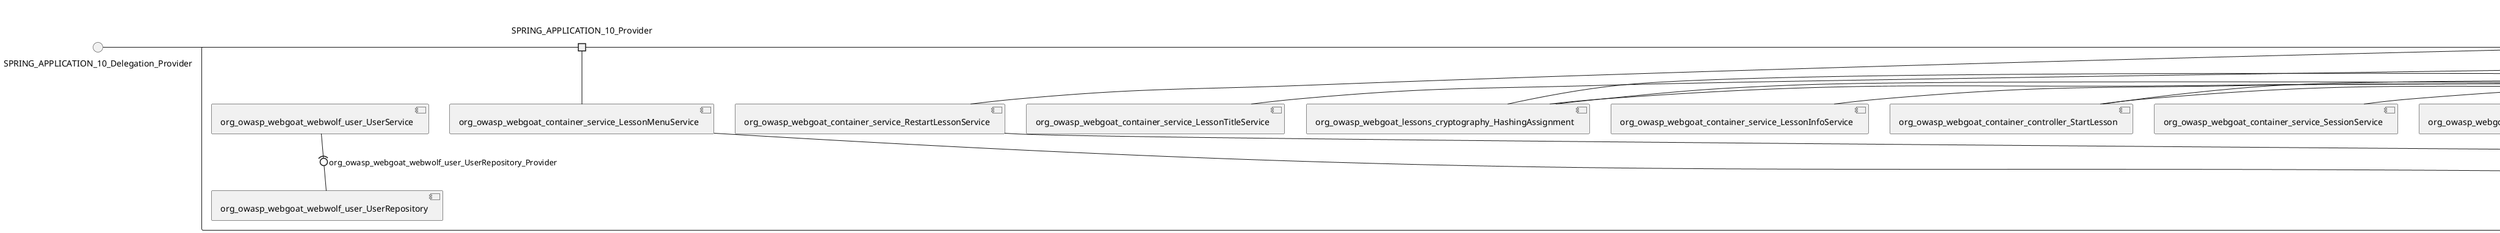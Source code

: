 @startuml
skinparam fixCircleLabelOverlapping true
skinparam componentStyle uml2
() SPRING_APPLICATION_10_Delegation_Provider
() SPRING_APPLICATION_11_Delegation_Provider
() SPRING_APPLICATION_12_Delegation_Provider
() SPRING_APPLICATION_13_Delegation_Provider
() SPRING_APPLICATION_14_Delegation_Provider
() SPRING_APPLICATION_15_Delegation_Provider
() SPRING_APPLICATION_16_Delegation_Provider
() SPRING_APPLICATION_2_Delegation_Provider
() SPRING_APPLICATION_3_Delegation_Provider
() SPRING_APPLICATION_4_Delegation_Provider
() SPRING_APPLICATION_5_Delegation_Provider
() SPRING_APPLICATION_6_Delegation_Provider
() SPRING_APPLICATION_7_Delegation_Provider
() SPRING_APPLICATION_8_Delegation_Provider
() SPRING_APPLICATION_9_Delegation_Provider
() SPRING_APPLICATION_BypassRestrictions_FieldRestrictions_POST_Delegation_Provider
() SPRING_APPLICATION_BypassRestrictions_frontendValidation_POST_Delegation_Provider
() SPRING_APPLICATION_ChromeDevTools_dummy_POST_Delegation_Provider
() SPRING_APPLICATION_ChromeDevTools_network_POST_Delegation_Provider
() SPRING_APPLICATION_CrossSiteScriptingStored_stored_xss_POST_Delegation_Provider
() SPRING_APPLICATION_CrossSiteScriptingStored_stored_xss_follow_up_POST_Delegation_Provider
() SPRING_APPLICATION_CrossSiteScripting_attack1_POST_Delegation_Provider
() SPRING_APPLICATION_CrossSiteScripting_attack3_POST_Delegation_Provider
() SPRING_APPLICATION_CrossSiteScripting_attack4_POST_Delegation_Provider
() SPRING_APPLICATION_CrossSiteScripting_attack5a_GET_Delegation_Provider
() SPRING_APPLICATION_CrossSiteScripting_attack6a_POST_Delegation_Provider
() SPRING_APPLICATION_CrossSiteScripting_dom_follow_up_POST_Delegation_Provider
() SPRING_APPLICATION_CrossSiteScripting_phone_home_xss_POST_Delegation_Provider
() SPRING_APPLICATION_CrossSiteScripting_quiz_GET_POST_Delegation_Provider
() SPRING_APPLICATION_Delegation_Provider
() SPRING_APPLICATION_GET_10_Delegation_Provider
() SPRING_APPLICATION_GET_11_Delegation_Provider
() SPRING_APPLICATION_GET_2_Delegation_Provider
() SPRING_APPLICATION_GET_3_Delegation_Provider
() SPRING_APPLICATION_GET_4_Delegation_Provider
() SPRING_APPLICATION_GET_5_Delegation_Provider
() SPRING_APPLICATION_GET_6_Delegation_Provider
() SPRING_APPLICATION_GET_7_Delegation_Provider
() SPRING_APPLICATION_GET_8_Delegation_Provider
() SPRING_APPLICATION_GET_9_Delegation_Provider
() SPRING_APPLICATION_GET_Delegation_Provider
() SPRING_APPLICATION_HtmlTampering_task_POST_Delegation_Provider
() SPRING_APPLICATION_HttpBasics_attack1_POST_Delegation_Provider
() SPRING_APPLICATION_HttpBasics_attack2_POST_Delegation_Provider
() SPRING_APPLICATION_IDOR_diff_attributes_POST_Delegation_Provider
() SPRING_APPLICATION_IDOR_login_POST_Delegation_Provider
() SPRING_APPLICATION_IDOR_profile_alt_path_POST_Delegation_Provider
() SPRING_APPLICATION_InsecureDeserialization_task_POST_Delegation_Provider
() SPRING_APPLICATION_InsecureLogin_Delegation_Provider
() SPRING_APPLICATION_JWT_decode_POST_Delegation_Provider
() SPRING_APPLICATION_JWT_jku_Delegation_Provider
() SPRING_APPLICATION_JWT_kid_Delegation_Provider
() SPRING_APPLICATION_JWT_quiz_GET_POST_Delegation_Provider
() SPRING_APPLICATION_JWT_refresh_Delegation_Provider
() SPRING_APPLICATION_JWT_secret_POST_Delegation_Provider
() SPRING_APPLICATION_JWT_votings_Delegation_Provider
() SPRING_APPLICATION_LogSpoofing_log_bleeding_POST_Delegation_Provider
() SPRING_APPLICATION_LogSpoofing_log_spoofing_POST_Delegation_Provider
() SPRING_APPLICATION_POST_10_Delegation_Provider
() SPRING_APPLICATION_POST_11_Delegation_Provider
() SPRING_APPLICATION_POST_12_Delegation_Provider
() SPRING_APPLICATION_POST_13_Delegation_Provider
() SPRING_APPLICATION_POST_14_Delegation_Provider
() SPRING_APPLICATION_POST_15_Delegation_Provider
() SPRING_APPLICATION_POST_16_Delegation_Provider
() SPRING_APPLICATION_POST_17_Delegation_Provider
() SPRING_APPLICATION_POST_18_Delegation_Provider
() SPRING_APPLICATION_POST_2_Delegation_Provider
() SPRING_APPLICATION_POST_3_Delegation_Provider
() SPRING_APPLICATION_POST_4_Delegation_Provider
() SPRING_APPLICATION_POST_5_Delegation_Provider
() SPRING_APPLICATION_POST_6_Delegation_Provider
() SPRING_APPLICATION_POST_7_Delegation_Provider
() SPRING_APPLICATION_POST_8_Delegation_Provider
() SPRING_APPLICATION_POST_9_Delegation_Provider
() SPRING_APPLICATION_POST_Delegation_Provider
() SPRING_APPLICATION_PUT_Delegation_Provider
() SPRING_APPLICATION_PasswordReset_ForgotPassword_create_password_reset_link_POST_Delegation_Provider
() SPRING_APPLICATION_PasswordReset_SecurityQuestions_POST_Delegation_Provider
() SPRING_APPLICATION_PasswordReset_reset_Delegation_Provider
() SPRING_APPLICATION_PasswordReset_simple_mail_reset_POST_Delegation_Provider
() SPRING_APPLICATION_PathTraversal_profile_picture_GET_Delegation_Provider
() SPRING_APPLICATION_PathTraversal_profile_picture_fix_GET_Delegation_Provider
() SPRING_APPLICATION_PathTraversal_profile_upload_POST_Delegation_Provider
() SPRING_APPLICATION_PathTraversal_profile_upload_fix_POST_Delegation_Provider
() SPRING_APPLICATION_PathTraversal_profile_upload_remove_user_input_POST_Delegation_Provider
() SPRING_APPLICATION_PathTraversal_random_POST_Delegation_Provider
() SPRING_APPLICATION_PathTraversal_random_picture_GET_Delegation_Provider
() SPRING_APPLICATION_PathTraversal_zip_slip_Delegation_Provider
() SPRING_APPLICATION_SSRF_task1_POST_Delegation_Provider
() SPRING_APPLICATION_SSRF_task2_POST_Delegation_Provider
() SPRING_APPLICATION_SecurePasswords_assignment_POST_Delegation_Provider
() SPRING_APPLICATION_SqlInjectionAdvanced_attack6a_POST_Delegation_Provider
() SPRING_APPLICATION_SqlInjectionAdvanced_attack6b_POST_Delegation_Provider
() SPRING_APPLICATION_SqlInjectionAdvanced_challenge_Login_POST_Delegation_Provider
() SPRING_APPLICATION_SqlInjectionAdvanced_challenge_PUT_Delegation_Provider
() SPRING_APPLICATION_SqlInjectionAdvanced_quiz_GET_POST_Delegation_Provider
() SPRING_APPLICATION_SqlInjectionMitigations_attack10a_POST_Delegation_Provider
() SPRING_APPLICATION_SqlInjectionMitigations_attack10b_POST_Delegation_Provider
() SPRING_APPLICATION_SqlInjectionMitigations_attack12a_POST_Delegation_Provider
() SPRING_APPLICATION_SqlInjectionMitigations_servers_GET_Delegation_Provider
() SPRING_APPLICATION_SqlInjection_assignment5a_POST_Delegation_Provider
() SPRING_APPLICATION_SqlInjection_assignment5b_POST_Delegation_Provider
() SPRING_APPLICATION_SqlInjection_attack10_POST_Delegation_Provider
() SPRING_APPLICATION_SqlInjection_attack2_POST_Delegation_Provider
() SPRING_APPLICATION_SqlInjection_attack3_POST_Delegation_Provider
() SPRING_APPLICATION_SqlInjection_attack4_POST_Delegation_Provider
() SPRING_APPLICATION_SqlInjection_attack5_POST_Delegation_Provider
() SPRING_APPLICATION_SqlInjection_attack8_POST_Delegation_Provider
() SPRING_APPLICATION_SqlInjection_attack9_POST_Delegation_Provider
() SPRING_APPLICATION_SqlOnlyInputValidationOnKeywords_attack_POST_Delegation_Provider
() SPRING_APPLICATION_SqlOnlyInputValidation_attack_POST_Delegation_Provider
() SPRING_APPLICATION_VulnerableComponents_attack1_POST_Delegation_Provider
() SPRING_APPLICATION_WebWolf_GET_Delegation_Provider
() SPRING_APPLICATION_WebWolf_landing_Delegation_Provider
() SPRING_APPLICATION_WebWolf_mail_Delegation_Provider
() SPRING_APPLICATION_challenge_1_POST_Delegation_Provider
() SPRING_APPLICATION_challenge_5_POST_Delegation_Provider
() SPRING_APPLICATION_challenge_7_Delegation_Provider
() SPRING_APPLICATION_challenge_8_Delegation_Provider
() SPRING_APPLICATION_challenge_logo_Delegation_Provider
() SPRING_APPLICATION_cia_quiz_GET_POST_Delegation_Provider
() SPRING_APPLICATION_clientSideFiltering_attack1_POST_Delegation_Provider
() SPRING_APPLICATION_clientSideFiltering_challenge_store_coupons_GET_Delegation_Provider
() SPRING_APPLICATION_clientSideFiltering_getItForFree_POST_Delegation_Provider
() SPRING_APPLICATION_clientSideFiltering_salaries_GET_Delegation_Provider
() SPRING_APPLICATION_crypto_encoding_basic_auth_POST_Delegation_Provider
() SPRING_APPLICATION_crypto_encoding_xor_POST_Delegation_Provider
() SPRING_APPLICATION_crypto_hashing_POST_Delegation_Provider
() SPRING_APPLICATION_crypto_secure_defaults_POST_Delegation_Provider
() SPRING_APPLICATION_crypto_signing_verify_POST_Delegation_Provider
() SPRING_APPLICATION_csrf_feedback_message_POST_Delegation_Provider
() SPRING_APPLICATION_csrf_review_POST_Delegation_Provider
() SPRING_APPLICATION_files_GET_Delegation_Provider
() SPRING_APPLICATION_fileupload_POST_Delegation_Provider
() SPRING_APPLICATION_jwt_Delegation_Provider
() SPRING_APPLICATION_landing_Delegation_Provider
() SPRING_APPLICATION_lesson_template_Delegation_Provider
() SPRING_APPLICATION_login_oauth_mvc_GET_Delegation_Provider
() SPRING_APPLICATION_mail_DELETE_GET_POST_Delegation_Provider
() SPRING_APPLICATION_register_mvc_POST_Delegation_Provider
() SPRING_APPLICATION_registration_GET_Delegation_Provider
() SPRING_APPLICATION_requests_GET_Delegation_Provider
() SPRING_APPLICATION_scoreboard_data_GET_Delegation_Provider
() SPRING_APPLICATION_server_directory_GET_Delegation_Provider
() SPRING_APPLICATION_service_debug_labels_mvc_Delegation_Provider
() SPRING_APPLICATION_service_lessonoverview_mvc_Delegation_Provider
() SPRING_APPLICATION_xxe_comments_GET_Delegation_Provider
rectangle System {
[org_owasp_webgoat_container_HammerHead] [[webgoat-webgoat.repository#_UnMIMo9UEe-zUfnVZ_FGDQ]]
[org_owasp_webgoat_container_WebWolfRedirect] [[webgoat-webgoat.repository#_UnMIMo9UEe-zUfnVZ_FGDQ]]
[org_owasp_webgoat_container_controller_StartLesson] [[webgoat-webgoat.repository#_UnMIMo9UEe-zUfnVZ_FGDQ]]
[org_owasp_webgoat_container_controller_Welcome] [[webgoat-webgoat.repository#_UnMIMo9UEe-zUfnVZ_FGDQ]]
[org_owasp_webgoat_container_i18n_PluginMessages_Provider] [[webgoat-webgoat.repository#_UnMIMo9UEe-zUfnVZ_FGDQ]]
[org_owasp_webgoat_container_report_ReportCardController] [[webgoat-webgoat.repository#_UnMIMo9UEe-zUfnVZ_FGDQ]]
[org_owasp_webgoat_container_service_EnvironmentService] [[webgoat-webgoat.repository#_UnMIMo9UEe-zUfnVZ_FGDQ]]
[org_owasp_webgoat_container_service_HintService] [[webgoat-webgoat.repository#_UnMIMo9UEe-zUfnVZ_FGDQ]]
[org_owasp_webgoat_container_service_LabelDebugService] [[webgoat-webgoat.repository#_UnMIMo9UEe-zUfnVZ_FGDQ]]
[org_owasp_webgoat_container_service_LabelService] [[webgoat-webgoat.repository#_UnMIMo9UEe-zUfnVZ_FGDQ]]
[org_owasp_webgoat_container_service_LessonInfoService] [[webgoat-webgoat.repository#_UnMIMo9UEe-zUfnVZ_FGDQ]]
[org_owasp_webgoat_container_service_LessonMenuService] [[webgoat-webgoat.repository#_UnMIMo9UEe-zUfnVZ_FGDQ]]
[org_owasp_webgoat_container_service_LessonProgressService] [[webgoat-webgoat.repository#_UnMIMo9UEe-zUfnVZ_FGDQ]]
[org_owasp_webgoat_container_service_LessonTitleService] [[webgoat-webgoat.repository#_UnMIMo9UEe-zUfnVZ_FGDQ]]
[org_owasp_webgoat_container_service_RestartLessonService] [[webgoat-webgoat.repository#_UnMIMo9UEe-zUfnVZ_FGDQ]]
[org_owasp_webgoat_container_service_SessionService] [[webgoat-webgoat.repository#_UnMIMo9UEe-zUfnVZ_FGDQ]]
[org_owasp_webgoat_container_session_UserSessionData_Provider] [[webgoat-webgoat.repository#_UnMIMo9UEe-zUfnVZ_FGDQ]]
[org_owasp_webgoat_container_session_WebSession_Provider] [[webgoat-webgoat.repository#_UnMIMo9UEe-zUfnVZ_FGDQ]]
[org_owasp_webgoat_container_users_RegistrationController] [[webgoat-webgoat.repository#_UnMIMo9UEe-zUfnVZ_FGDQ]]
[org_owasp_webgoat_container_users_Scoreboard] [[webgoat-webgoat.repository#_UnMIMo9UEe-zUfnVZ_FGDQ]]
[org_owasp_webgoat_container_users_UserProgressRepository] [[webgoat-webgoat.repository#_UnMIMo9UEe-zUfnVZ_FGDQ]]
[org_owasp_webgoat_container_users_UserRepository] [[webgoat-webgoat.repository#_UnMIMo9UEe-zUfnVZ_FGDQ]]
[org_owasp_webgoat_container_users_UserService] [[webgoat-webgoat.repository#_UnMIMo9UEe-zUfnVZ_FGDQ]]
[org_owasp_webgoat_lessons_authbypass_VerifyAccount] [[webgoat-webgoat.repository#_UnMIMo9UEe-zUfnVZ_FGDQ]]
[org_owasp_webgoat_lessons_bypassrestrictions_BypassRestrictionsFieldRestrictions] [[webgoat-webgoat.repository#_UnMIMo9UEe-zUfnVZ_FGDQ]]
[org_owasp_webgoat_lessons_bypassrestrictions_BypassRestrictionsFrontendValidation] [[webgoat-webgoat.repository#_UnMIMo9UEe-zUfnVZ_FGDQ]]
[org_owasp_webgoat_lessons_challenges_FlagController] [[webgoat-webgoat.repository#_UnMIMo9UEe-zUfnVZ_FGDQ]]
[org_owasp_webgoat_lessons_challenges_challenge1_Assignment1] [[webgoat-webgoat.repository#_UnMIMo9UEe-zUfnVZ_FGDQ]]
[org_owasp_webgoat_lessons_challenges_challenge1_ImageServlet] [[webgoat-webgoat.repository#_UnMIMo9UEe-zUfnVZ_FGDQ]]
[org_owasp_webgoat_lessons_challenges_challenge5_Assignment5] [[webgoat-webgoat.repository#_UnMIMo9UEe-zUfnVZ_FGDQ]]
[org_owasp_webgoat_lessons_challenges_challenge7_Assignment7] [[webgoat-webgoat.repository#_UnMIMo9UEe-zUfnVZ_FGDQ]]
[org_owasp_webgoat_lessons_challenges_challenge8_Assignment8] [[webgoat-webgoat.repository#_UnMIMo9UEe-zUfnVZ_FGDQ]]
[org_owasp_webgoat_lessons_chromedevtools_NetworkDummy] [[webgoat-webgoat.repository#_UnMIMo9UEe-zUfnVZ_FGDQ]]
[org_owasp_webgoat_lessons_chromedevtools_NetworkLesson] [[webgoat-webgoat.repository#_UnMIMo9UEe-zUfnVZ_FGDQ]]
[org_owasp_webgoat_lessons_cia_CIAQuiz] [[webgoat-webgoat.repository#_UnMIMo9UEe-zUfnVZ_FGDQ]]
[org_owasp_webgoat_lessons_clientsidefiltering_ClientSideFilteringAssignment] [[webgoat-webgoat.repository#_UnMIMo9UEe-zUfnVZ_FGDQ]]
[org_owasp_webgoat_lessons_clientsidefiltering_ClientSideFilteringFreeAssignment] [[webgoat-webgoat.repository#_UnMIMo9UEe-zUfnVZ_FGDQ]]
[org_owasp_webgoat_lessons_clientsidefiltering_Salaries] [[webgoat-webgoat.repository#_UnMIMo9UEe-zUfnVZ_FGDQ]]
[org_owasp_webgoat_lessons_clientsidefiltering_ShopEndpoint] [[webgoat-webgoat.repository#_UnMIMo9UEe-zUfnVZ_FGDQ]]
[org_owasp_webgoat_lessons_cryptography_EncodingAssignment] [[webgoat-webgoat.repository#_UnMIMo9UEe-zUfnVZ_FGDQ]]
[org_owasp_webgoat_lessons_cryptography_HashingAssignment] [[webgoat-webgoat.repository#_UnMIMo9UEe-zUfnVZ_FGDQ]]
[org_owasp_webgoat_lessons_cryptography_SecureDefaultsAssignment] [[webgoat-webgoat.repository#_UnMIMo9UEe-zUfnVZ_FGDQ]]
[org_owasp_webgoat_lessons_cryptography_SigningAssignment] [[webgoat-webgoat.repository#_UnMIMo9UEe-zUfnVZ_FGDQ]]
[org_owasp_webgoat_lessons_cryptography_XOREncodingAssignment] [[webgoat-webgoat.repository#_UnMIMo9UEe-zUfnVZ_FGDQ]]
[org_owasp_webgoat_lessons_csrf_CSRFConfirmFlag1] [[webgoat-webgoat.repository#_UnMIMo9UEe-zUfnVZ_FGDQ]]
[org_owasp_webgoat_lessons_csrf_CSRFFeedback] [[webgoat-webgoat.repository#_UnMIMo9UEe-zUfnVZ_FGDQ]]
[org_owasp_webgoat_lessons_csrf_CSRFGetFlag] [[webgoat-webgoat.repository#_UnMIMo9UEe-zUfnVZ_FGDQ]]
[org_owasp_webgoat_lessons_csrf_CSRFLogin] [[webgoat-webgoat.repository#_UnMIMo9UEe-zUfnVZ_FGDQ]]
[org_owasp_webgoat_lessons_csrf_ForgedReviews] [[webgoat-webgoat.repository#_UnMIMo9UEe-zUfnVZ_FGDQ]]
[org_owasp_webgoat_lessons_csrf_ObjectMapper_Provider] [[webgoat-webgoat.repository#_UnMIMo9UEe-zUfnVZ_FGDQ]]
[org_owasp_webgoat_lessons_deserialization_InsecureDeserializationTask] [[webgoat-webgoat.repository#_UnMIMo9UEe-zUfnVZ_FGDQ]]
[org_owasp_webgoat_lessons_hijacksession_HijackSessionAssignment] [[webgoat-webgoat.repository#_UnMIMo9UEe-zUfnVZ_FGDQ]]
[org_owasp_webgoat_lessons_hijacksession_cas_HijackSessionAuthenticationProvider] [[webgoat-webgoat.repository#_UnMIMo9UEe-zUfnVZ_FGDQ]]
[org_owasp_webgoat_lessons_htmltampering_HtmlTamperingTask] [[webgoat-webgoat.repository#_UnMIMo9UEe-zUfnVZ_FGDQ]]
[org_owasp_webgoat_lessons_httpbasics_HttpBasicsLesson] [[webgoat-webgoat.repository#_UnMIMo9UEe-zUfnVZ_FGDQ]]
[org_owasp_webgoat_lessons_httpbasics_HttpBasicsQuiz] [[webgoat-webgoat.repository#_UnMIMo9UEe-zUfnVZ_FGDQ]]
[org_owasp_webgoat_lessons_httpproxies_HttpBasicsInterceptRequest] [[webgoat-webgoat.repository#_UnMIMo9UEe-zUfnVZ_FGDQ]]
[org_owasp_webgoat_lessons_idor_IDORDiffAttributes] [[webgoat-webgoat.repository#_UnMIMo9UEe-zUfnVZ_FGDQ]]
[org_owasp_webgoat_lessons_idor_IDOREditOtherProfile] [[webgoat-webgoat.repository#_UnMIMo9UEe-zUfnVZ_FGDQ]]
[org_owasp_webgoat_lessons_idor_IDORLogin] [[webgoat-webgoat.repository#_UnMIMo9UEe-zUfnVZ_FGDQ]]
[org_owasp_webgoat_lessons_idor_IDORViewOtherProfile] [[webgoat-webgoat.repository#_UnMIMo9UEe-zUfnVZ_FGDQ]]
[org_owasp_webgoat_lessons_idor_IDORViewOwnProfile] [[webgoat-webgoat.repository#_UnMIMo9UEe-zUfnVZ_FGDQ]]
[org_owasp_webgoat_lessons_idor_IDORViewOwnProfileAltUrl] [[webgoat-webgoat.repository#_UnMIMo9UEe-zUfnVZ_FGDQ]]
[org_owasp_webgoat_lessons_insecurelogin_InsecureLoginTask] [[webgoat-webgoat.repository#_UnMIMo9UEe-zUfnVZ_FGDQ]]
[org_owasp_webgoat_lessons_jwt_JWTDecodeEndpoint] [[webgoat-webgoat.repository#_UnMIMo9UEe-zUfnVZ_FGDQ]]
[org_owasp_webgoat_lessons_jwt_JWTQuiz] [[webgoat-webgoat.repository#_UnMIMo9UEe-zUfnVZ_FGDQ]]
[org_owasp_webgoat_lessons_jwt_JWTRefreshEndpoint] [[webgoat-webgoat.repository#_UnMIMo9UEe-zUfnVZ_FGDQ]]
[org_owasp_webgoat_lessons_jwt_JWTSecretKeyEndpoint] [[webgoat-webgoat.repository#_UnMIMo9UEe-zUfnVZ_FGDQ]]
[org_owasp_webgoat_lessons_jwt_JWTVotesEndpoint] [[webgoat-webgoat.repository#_UnMIMo9UEe-zUfnVZ_FGDQ]]
[org_owasp_webgoat_lessons_jwt_claimmisuse_JWTHeaderJKUEndpoint] [[webgoat-webgoat.repository#_UnMIMo9UEe-zUfnVZ_FGDQ]]
[org_owasp_webgoat_lessons_jwt_claimmisuse_JWTHeaderKIDEndpoint] [[webgoat-webgoat.repository#_UnMIMo9UEe-zUfnVZ_FGDQ]]
[org_owasp_webgoat_lessons_lessontemplate_SampleAttack] [[webgoat-webgoat.repository#_UnMIMo9UEe-zUfnVZ_FGDQ]]
[org_owasp_webgoat_lessons_logging_LogBleedingTask] [[webgoat-webgoat.repository#_UnMIMo9UEe-zUfnVZ_FGDQ]]
[org_owasp_webgoat_lessons_logging_LogSpoofingTask] [[webgoat-webgoat.repository#_UnMIMo9UEe-zUfnVZ_FGDQ]]
[org_owasp_webgoat_lessons_missingac_MissingFunctionACHiddenMenus] [[webgoat-webgoat.repository#_UnMIMo9UEe-zUfnVZ_FGDQ]]
[org_owasp_webgoat_lessons_missingac_MissingFunctionACUsers] [[webgoat-webgoat.repository#_UnMIMo9UEe-zUfnVZ_FGDQ]]
[org_owasp_webgoat_lessons_missingac_MissingFunctionACYourHash] [[webgoat-webgoat.repository#_UnMIMo9UEe-zUfnVZ_FGDQ]]
[org_owasp_webgoat_lessons_missingac_MissingFunctionACYourHashAdmin] [[webgoat-webgoat.repository#_UnMIMo9UEe-zUfnVZ_FGDQ]]
[org_owasp_webgoat_lessons_passwordreset_QuestionsAssignment] [[webgoat-webgoat.repository#_UnMIMo9UEe-zUfnVZ_FGDQ]]
[org_owasp_webgoat_lessons_passwordreset_ResetLinkAssignment] [[webgoat-webgoat.repository#_UnMIMo9UEe-zUfnVZ_FGDQ]]
[org_owasp_webgoat_lessons_passwordreset_ResetLinkAssignmentForgotPassword] [[webgoat-webgoat.repository#_UnMIMo9UEe-zUfnVZ_FGDQ]]
[org_owasp_webgoat_lessons_passwordreset_SecurityQuestionAssignment] [[webgoat-webgoat.repository#_UnMIMo9UEe-zUfnVZ_FGDQ]]
[org_owasp_webgoat_lessons_passwordreset_SimpleMailAssignment] [[webgoat-webgoat.repository#_UnMIMo9UEe-zUfnVZ_FGDQ]]
[org_owasp_webgoat_lessons_passwordreset_TriedQuestions] [[webgoat-webgoat.repository#_UnMIMo9UEe-zUfnVZ_FGDQ]]
[org_owasp_webgoat_lessons_pathtraversal_ProfileUpload] [[webgoat-webgoat.repository#_UnMIMo9UEe-zUfnVZ_FGDQ]]
[org_owasp_webgoat_lessons_pathtraversal_ProfileUploadFix] [[webgoat-webgoat.repository#_UnMIMo9UEe-zUfnVZ_FGDQ]]
[org_owasp_webgoat_lessons_pathtraversal_ProfileUploadRemoveUserInput] [[webgoat-webgoat.repository#_UnMIMo9UEe-zUfnVZ_FGDQ]]
[org_owasp_webgoat_lessons_pathtraversal_ProfileUploadRetrieval] [[webgoat-webgoat.repository#_UnMIMo9UEe-zUfnVZ_FGDQ]]
[org_owasp_webgoat_lessons_pathtraversal_ProfileZipSlip] [[webgoat-webgoat.repository#_UnMIMo9UEe-zUfnVZ_FGDQ]]
[org_owasp_webgoat_lessons_securepasswords_SecurePasswordsAssignment] [[webgoat-webgoat.repository#_UnMIMo9UEe-zUfnVZ_FGDQ]]
[org_owasp_webgoat_lessons_spoofcookie_SpoofCookieAssignment] [[webgoat-webgoat.repository#_UnMIMo9UEe-zUfnVZ_FGDQ]]
[org_owasp_webgoat_lessons_sqlinjection_advanced_SqlInjectionChallenge] [[webgoat-webgoat.repository#_UnMIMo9UEe-zUfnVZ_FGDQ]]
[org_owasp_webgoat_lessons_sqlinjection_advanced_SqlInjectionChallengeLogin] [[webgoat-webgoat.repository#_UnMIMo9UEe-zUfnVZ_FGDQ]]
[org_owasp_webgoat_lessons_sqlinjection_advanced_SqlInjectionLesson6a] [[webgoat-webgoat.repository#_UnMIMo9UEe-zUfnVZ_FGDQ]]
[org_owasp_webgoat_lessons_sqlinjection_advanced_SqlInjectionLesson6b] [[webgoat-webgoat.repository#_UnMIMo9UEe-zUfnVZ_FGDQ]]
[org_owasp_webgoat_lessons_sqlinjection_advanced_SqlInjectionQuiz] [[webgoat-webgoat.repository#_UnMIMo9UEe-zUfnVZ_FGDQ]]
[org_owasp_webgoat_lessons_sqlinjection_introduction_SqlInjectionLesson10] [[webgoat-webgoat.repository#_UnMIMo9UEe-zUfnVZ_FGDQ]]
[org_owasp_webgoat_lessons_sqlinjection_introduction_SqlInjectionLesson2] [[webgoat-webgoat.repository#_UnMIMo9UEe-zUfnVZ_FGDQ]]
[org_owasp_webgoat_lessons_sqlinjection_introduction_SqlInjectionLesson3] [[webgoat-webgoat.repository#_UnMIMo9UEe-zUfnVZ_FGDQ]]
[org_owasp_webgoat_lessons_sqlinjection_introduction_SqlInjectionLesson4] [[webgoat-webgoat.repository#_UnMIMo9UEe-zUfnVZ_FGDQ]]
[org_owasp_webgoat_lessons_sqlinjection_introduction_SqlInjectionLesson5] [[webgoat-webgoat.repository#_UnMIMo9UEe-zUfnVZ_FGDQ]]
[org_owasp_webgoat_lessons_sqlinjection_introduction_SqlInjectionLesson5a] [[webgoat-webgoat.repository#_UnMIMo9UEe-zUfnVZ_FGDQ]]
[org_owasp_webgoat_lessons_sqlinjection_introduction_SqlInjectionLesson5b] [[webgoat-webgoat.repository#_UnMIMo9UEe-zUfnVZ_FGDQ]]
[org_owasp_webgoat_lessons_sqlinjection_introduction_SqlInjectionLesson8] [[webgoat-webgoat.repository#_UnMIMo9UEe-zUfnVZ_FGDQ]]
[org_owasp_webgoat_lessons_sqlinjection_introduction_SqlInjectionLesson9] [[webgoat-webgoat.repository#_UnMIMo9UEe-zUfnVZ_FGDQ]]
[org_owasp_webgoat_lessons_sqlinjection_mitigation_Servers] [[webgoat-webgoat.repository#_UnMIMo9UEe-zUfnVZ_FGDQ]]
[org_owasp_webgoat_lessons_sqlinjection_mitigation_SqlInjectionLesson10a] [[webgoat-webgoat.repository#_UnMIMo9UEe-zUfnVZ_FGDQ]]
[org_owasp_webgoat_lessons_sqlinjection_mitigation_SqlInjectionLesson10b] [[webgoat-webgoat.repository#_UnMIMo9UEe-zUfnVZ_FGDQ]]
[org_owasp_webgoat_lessons_sqlinjection_mitigation_SqlInjectionLesson13] [[webgoat-webgoat.repository#_UnMIMo9UEe-zUfnVZ_FGDQ]]
[org_owasp_webgoat_lessons_sqlinjection_mitigation_SqlOnlyInputValidation] [[webgoat-webgoat.repository#_UnMIMo9UEe-zUfnVZ_FGDQ]]
[org_owasp_webgoat_lessons_sqlinjection_mitigation_SqlOnlyInputValidationOnKeywords] [[webgoat-webgoat.repository#_UnMIMo9UEe-zUfnVZ_FGDQ]]
[org_owasp_webgoat_lessons_ssrf_SSRFTask1] [[webgoat-webgoat.repository#_UnMIMo9UEe-zUfnVZ_FGDQ]]
[org_owasp_webgoat_lessons_ssrf_SSRFTask2] [[webgoat-webgoat.repository#_UnMIMo9UEe-zUfnVZ_FGDQ]]
[org_owasp_webgoat_lessons_vulnerablecomponents_VulnerableComponentsLesson] [[webgoat-webgoat.repository#_UnMIMo9UEe-zUfnVZ_FGDQ]]
[org_owasp_webgoat_lessons_webwolfintroduction_LandingAssignment] [[webgoat-webgoat.repository#_UnMIMo9UEe-zUfnVZ_FGDQ]]
[org_owasp_webgoat_lessons_webwolfintroduction_MailAssignment] [[webgoat-webgoat.repository#_UnMIMo9UEe-zUfnVZ_FGDQ]]
[org_owasp_webgoat_lessons_xss_CrossSiteScriptingLesson1] [[webgoat-webgoat.repository#_UnMIMo9UEe-zUfnVZ_FGDQ]]
[org_owasp_webgoat_lessons_xss_CrossSiteScriptingLesson3] [[webgoat-webgoat.repository#_UnMIMo9UEe-zUfnVZ_FGDQ]]
[org_owasp_webgoat_lessons_xss_CrossSiteScriptingLesson4] [[webgoat-webgoat.repository#_UnMIMo9UEe-zUfnVZ_FGDQ]]
[org_owasp_webgoat_lessons_xss_CrossSiteScriptingLesson5a] [[webgoat-webgoat.repository#_UnMIMo9UEe-zUfnVZ_FGDQ]]
[org_owasp_webgoat_lessons_xss_CrossSiteScriptingLesson6a] [[webgoat-webgoat.repository#_UnMIMo9UEe-zUfnVZ_FGDQ]]
[org_owasp_webgoat_lessons_xss_CrossSiteScriptingQuiz] [[webgoat-webgoat.repository#_UnMIMo9UEe-zUfnVZ_FGDQ]]
[org_owasp_webgoat_lessons_xss_DOMCrossSiteScripting] [[webgoat-webgoat.repository#_UnMIMo9UEe-zUfnVZ_FGDQ]]
[org_owasp_webgoat_lessons_xss_DOMCrossSiteScriptingVerifier] [[webgoat-webgoat.repository#_UnMIMo9UEe-zUfnVZ_FGDQ]]
[org_owasp_webgoat_lessons_xss_stored_StoredCrossSiteScriptingVerifier] [[webgoat-webgoat.repository#_UnMIMo9UEe-zUfnVZ_FGDQ]]
[org_owasp_webgoat_lessons_xss_stored_StoredXssComments] [[webgoat-webgoat.repository#_UnMIMo9UEe-zUfnVZ_FGDQ]]
[org_owasp_webgoat_lessons_xxe_BlindSendFileAssignment] [[webgoat-webgoat.repository#_UnMIMo9UEe-zUfnVZ_FGDQ]]
[org_owasp_webgoat_lessons_xxe_CommentsCache] [[webgoat-webgoat.repository#_UnMIMo9UEe-zUfnVZ_FGDQ]]
[org_owasp_webgoat_lessons_xxe_CommentsEndpoint] [[webgoat-webgoat.repository#_UnMIMo9UEe-zUfnVZ_FGDQ]]
[org_owasp_webgoat_lessons_xxe_ContentTypeAssignment] [[webgoat-webgoat.repository#_UnMIMo9UEe-zUfnVZ_FGDQ]]
[org_owasp_webgoat_lessons_xxe_SimpleXXE] [[webgoat-webgoat.repository#_UnMIMo9UEe-zUfnVZ_FGDQ]]
[org_owasp_webgoat_webwolf_FileServer] [[webgoat-webgoat.repository#_UnMIMo9UEe-zUfnVZ_FGDQ]]
[org_owasp_webgoat_webwolf_jwt_JWTController] [[webgoat-webgoat.repository#_UnMIMo9UEe-zUfnVZ_FGDQ]]
[org_owasp_webgoat_webwolf_mailbox_MailboxController] [[webgoat-webgoat.repository#_UnMIMo9UEe-zUfnVZ_FGDQ]]
[org_owasp_webgoat_webwolf_mailbox_MailboxRepository] [[webgoat-webgoat.repository#_UnMIMo9UEe-zUfnVZ_FGDQ]]
[org_owasp_webgoat_webwolf_requests_LandingPage] [[webgoat-webgoat.repository#_UnMIMo9UEe-zUfnVZ_FGDQ]]
[org_owasp_webgoat_webwolf_requests_Requests] [[webgoat-webgoat.repository#_UnMIMo9UEe-zUfnVZ_FGDQ]]
[org_owasp_webgoat_webwolf_user_UserRepository] [[webgoat-webgoat.repository#_UnMIMo9UEe-zUfnVZ_FGDQ]]
[org_owasp_webgoat_webwolf_user_UserService] [[webgoat-webgoat.repository#_UnMIMo9UEe-zUfnVZ_FGDQ]]
port SPRING_APPLICATION_10_Provider
SPRING_APPLICATION_10_Delegation_Provider - SPRING_APPLICATION_10_Provider
SPRING_APPLICATION_10_Provider - [org_owasp_webgoat_container_service_LessonMenuService]
port SPRING_APPLICATION_11_Provider
SPRING_APPLICATION_11_Delegation_Provider - SPRING_APPLICATION_11_Provider
SPRING_APPLICATION_11_Provider - [org_owasp_webgoat_container_service_RestartLessonService]
port SPRING_APPLICATION_12_Provider
SPRING_APPLICATION_12_Delegation_Provider - SPRING_APPLICATION_12_Provider
SPRING_APPLICATION_12_Provider - [org_owasp_webgoat_webwolf_FileServer]
port SPRING_APPLICATION_13_Provider
SPRING_APPLICATION_13_Delegation_Provider - SPRING_APPLICATION_13_Provider
SPRING_APPLICATION_13_Provider - [org_owasp_webgoat_lessons_cryptography_HashingAssignment]
port SPRING_APPLICATION_14_Provider
SPRING_APPLICATION_14_Delegation_Provider - SPRING_APPLICATION_14_Provider
SPRING_APPLICATION_14_Provider - [org_owasp_webgoat_container_service_LessonTitleService]
port SPRING_APPLICATION_15_Provider
SPRING_APPLICATION_15_Delegation_Provider - SPRING_APPLICATION_15_Provider
SPRING_APPLICATION_15_Provider - [org_owasp_webgoat_lessons_cryptography_HashingAssignment]
port SPRING_APPLICATION_16_Provider
SPRING_APPLICATION_16_Delegation_Provider - SPRING_APPLICATION_16_Provider
SPRING_APPLICATION_16_Provider - [org_owasp_webgoat_lessons_jwt_JWTSecretKeyEndpoint]
port SPRING_APPLICATION_2_Provider
SPRING_APPLICATION_2_Delegation_Provider - SPRING_APPLICATION_2_Provider
SPRING_APPLICATION_2_Provider - [org_owasp_webgoat_container_service_LabelDebugService]
port SPRING_APPLICATION_3_Provider
SPRING_APPLICATION_3_Delegation_Provider - SPRING_APPLICATION_3_Provider
SPRING_APPLICATION_3_Provider - [org_owasp_webgoat_container_controller_StartLesson]
port SPRING_APPLICATION_4_Provider
SPRING_APPLICATION_4_Delegation_Provider - SPRING_APPLICATION_4_Provider
SPRING_APPLICATION_4_Provider - [org_owasp_webgoat_container_service_LessonInfoService]
port SPRING_APPLICATION_5_Provider
SPRING_APPLICATION_5_Delegation_Provider - SPRING_APPLICATION_5_Provider
SPRING_APPLICATION_5_Provider - [org_owasp_webgoat_container_service_SessionService]
port SPRING_APPLICATION_6_Provider
SPRING_APPLICATION_6_Delegation_Provider - SPRING_APPLICATION_6_Provider
SPRING_APPLICATION_6_Provider - [org_owasp_webgoat_container_controller_StartLesson]
port SPRING_APPLICATION_7_Provider
SPRING_APPLICATION_7_Delegation_Provider - SPRING_APPLICATION_7_Provider
SPRING_APPLICATION_7_Provider - [org_owasp_webgoat_lessons_xxe_SimpleXXE]
port SPRING_APPLICATION_8_Provider
SPRING_APPLICATION_8_Delegation_Provider - SPRING_APPLICATION_8_Provider
SPRING_APPLICATION_8_Provider - [org_owasp_webgoat_lessons_httpproxies_HttpBasicsInterceptRequest]
port SPRING_APPLICATION_9_Provider
SPRING_APPLICATION_9_Delegation_Provider - SPRING_APPLICATION_9_Provider
SPRING_APPLICATION_9_Provider - [org_owasp_webgoat_container_HammerHead]
port SPRING_APPLICATION_BypassRestrictions_FieldRestrictions_POST_Provider
SPRING_APPLICATION_BypassRestrictions_FieldRestrictions_POST_Delegation_Provider - SPRING_APPLICATION_BypassRestrictions_FieldRestrictions_POST_Provider
SPRING_APPLICATION_BypassRestrictions_FieldRestrictions_POST_Provider - [org_owasp_webgoat_lessons_bypassrestrictions_BypassRestrictionsFieldRestrictions]
port SPRING_APPLICATION_BypassRestrictions_frontendValidation_POST_Provider
SPRING_APPLICATION_BypassRestrictions_frontendValidation_POST_Delegation_Provider - SPRING_APPLICATION_BypassRestrictions_frontendValidation_POST_Provider
SPRING_APPLICATION_BypassRestrictions_frontendValidation_POST_Provider - [org_owasp_webgoat_lessons_bypassrestrictions_BypassRestrictionsFrontendValidation]
port SPRING_APPLICATION_ChromeDevTools_dummy_POST_Provider
SPRING_APPLICATION_ChromeDevTools_dummy_POST_Delegation_Provider - SPRING_APPLICATION_ChromeDevTools_dummy_POST_Provider
SPRING_APPLICATION_ChromeDevTools_dummy_POST_Provider - [org_owasp_webgoat_lessons_chromedevtools_NetworkDummy]
port SPRING_APPLICATION_ChromeDevTools_network_POST_Provider
SPRING_APPLICATION_ChromeDevTools_network_POST_Delegation_Provider - SPRING_APPLICATION_ChromeDevTools_network_POST_Provider
SPRING_APPLICATION_ChromeDevTools_network_POST_Provider - [org_owasp_webgoat_lessons_chromedevtools_NetworkLesson]
port SPRING_APPLICATION_CrossSiteScriptingStored_stored_xss_POST_Provider
SPRING_APPLICATION_CrossSiteScriptingStored_stored_xss_POST_Delegation_Provider - SPRING_APPLICATION_CrossSiteScriptingStored_stored_xss_POST_Provider
SPRING_APPLICATION_CrossSiteScriptingStored_stored_xss_POST_Provider - [org_owasp_webgoat_lessons_xss_stored_StoredXssComments]
port SPRING_APPLICATION_CrossSiteScriptingStored_stored_xss_follow_up_POST_Provider
SPRING_APPLICATION_CrossSiteScriptingStored_stored_xss_follow_up_POST_Delegation_Provider - SPRING_APPLICATION_CrossSiteScriptingStored_stored_xss_follow_up_POST_Provider
SPRING_APPLICATION_CrossSiteScriptingStored_stored_xss_follow_up_POST_Provider - [org_owasp_webgoat_lessons_xss_stored_StoredCrossSiteScriptingVerifier]
port SPRING_APPLICATION_CrossSiteScripting_attack1_POST_Provider
SPRING_APPLICATION_CrossSiteScripting_attack1_POST_Delegation_Provider - SPRING_APPLICATION_CrossSiteScripting_attack1_POST_Provider
SPRING_APPLICATION_CrossSiteScripting_attack1_POST_Provider - [org_owasp_webgoat_lessons_xss_CrossSiteScriptingLesson1]
port SPRING_APPLICATION_CrossSiteScripting_attack3_POST_Provider
SPRING_APPLICATION_CrossSiteScripting_attack3_POST_Delegation_Provider - SPRING_APPLICATION_CrossSiteScripting_attack3_POST_Provider
SPRING_APPLICATION_CrossSiteScripting_attack3_POST_Provider - [org_owasp_webgoat_lessons_xss_CrossSiteScriptingLesson3]
port SPRING_APPLICATION_CrossSiteScripting_attack4_POST_Provider
SPRING_APPLICATION_CrossSiteScripting_attack4_POST_Delegation_Provider - SPRING_APPLICATION_CrossSiteScripting_attack4_POST_Provider
SPRING_APPLICATION_CrossSiteScripting_attack4_POST_Provider - [org_owasp_webgoat_lessons_xss_CrossSiteScriptingLesson4]
port SPRING_APPLICATION_CrossSiteScripting_attack5a_GET_Provider
SPRING_APPLICATION_CrossSiteScripting_attack5a_GET_Delegation_Provider - SPRING_APPLICATION_CrossSiteScripting_attack5a_GET_Provider
SPRING_APPLICATION_CrossSiteScripting_attack5a_GET_Provider - [org_owasp_webgoat_lessons_xss_CrossSiteScriptingLesson5a]
port SPRING_APPLICATION_CrossSiteScripting_attack6a_POST_Provider
SPRING_APPLICATION_CrossSiteScripting_attack6a_POST_Delegation_Provider - SPRING_APPLICATION_CrossSiteScripting_attack6a_POST_Provider
SPRING_APPLICATION_CrossSiteScripting_attack6a_POST_Provider - [org_owasp_webgoat_lessons_xss_CrossSiteScriptingLesson6a]
port SPRING_APPLICATION_CrossSiteScripting_dom_follow_up_POST_Provider
SPRING_APPLICATION_CrossSiteScripting_dom_follow_up_POST_Delegation_Provider - SPRING_APPLICATION_CrossSiteScripting_dom_follow_up_POST_Provider
SPRING_APPLICATION_CrossSiteScripting_dom_follow_up_POST_Provider - [org_owasp_webgoat_lessons_xss_DOMCrossSiteScriptingVerifier]
port SPRING_APPLICATION_CrossSiteScripting_phone_home_xss_POST_Provider
SPRING_APPLICATION_CrossSiteScripting_phone_home_xss_POST_Delegation_Provider - SPRING_APPLICATION_CrossSiteScripting_phone_home_xss_POST_Provider
SPRING_APPLICATION_CrossSiteScripting_phone_home_xss_POST_Provider - [org_owasp_webgoat_lessons_xss_DOMCrossSiteScripting]
port SPRING_APPLICATION_CrossSiteScripting_quiz_GET_POST_Provider
SPRING_APPLICATION_CrossSiteScripting_quiz_GET_POST_Delegation_Provider - SPRING_APPLICATION_CrossSiteScripting_quiz_GET_POST_Provider
SPRING_APPLICATION_CrossSiteScripting_quiz_GET_POST_Provider - [org_owasp_webgoat_lessons_xss_CrossSiteScriptingQuiz]
port SPRING_APPLICATION_Provider
SPRING_APPLICATION_Delegation_Provider - SPRING_APPLICATION_Provider
SPRING_APPLICATION_Provider - [org_owasp_webgoat_lessons_cryptography_SigningAssignment]
port SPRING_APPLICATION_GET_10_Provider
SPRING_APPLICATION_GET_10_Delegation_Provider - SPRING_APPLICATION_GET_10_Provider
SPRING_APPLICATION_GET_10_Provider - [org_owasp_webgoat_container_service_LabelService]
port SPRING_APPLICATION_GET_11_Provider
SPRING_APPLICATION_GET_11_Delegation_Provider - SPRING_APPLICATION_GET_11_Provider
SPRING_APPLICATION_GET_11_Provider - [org_owasp_webgoat_container_service_HintService]
port SPRING_APPLICATION_GET_2_Provider
SPRING_APPLICATION_GET_2_Delegation_Provider - SPRING_APPLICATION_GET_2_Provider
SPRING_APPLICATION_GET_2_Provider - [org_owasp_webgoat_container_controller_Welcome]
port SPRING_APPLICATION_GET_3_Provider
SPRING_APPLICATION_GET_3_Delegation_Provider - SPRING_APPLICATION_GET_3_Provider
SPRING_APPLICATION_GET_3_Provider - [org_owasp_webgoat_lessons_xss_stored_StoredXssComments]
port SPRING_APPLICATION_GET_4_Provider
SPRING_APPLICATION_GET_4_Delegation_Provider - SPRING_APPLICATION_GET_4_Provider
SPRING_APPLICATION_GET_4_Provider - [org_owasp_webgoat_lessons_spoofcookie_SpoofCookieAssignment]
port SPRING_APPLICATION_GET_5_Provider
SPRING_APPLICATION_GET_5_Delegation_Provider - SPRING_APPLICATION_GET_5_Provider
SPRING_APPLICATION_GET_5_Provider - [org_owasp_webgoat_lessons_idor_IDORViewOtherProfile]
port SPRING_APPLICATION_GET_6_Provider
SPRING_APPLICATION_GET_6_Delegation_Provider - SPRING_APPLICATION_GET_6_Provider
SPRING_APPLICATION_GET_6_Provider - [org_owasp_webgoat_lessons_missingac_MissingFunctionACUsers]
port SPRING_APPLICATION_GET_7_Provider
SPRING_APPLICATION_GET_7_Delegation_Provider - SPRING_APPLICATION_GET_7_Provider
SPRING_APPLICATION_GET_7_Provider - [org_owasp_webgoat_container_report_ReportCardController]
port SPRING_APPLICATION_GET_8_Provider
SPRING_APPLICATION_GET_8_Delegation_Provider - SPRING_APPLICATION_GET_8_Provider
SPRING_APPLICATION_GET_8_Provider - [org_owasp_webgoat_lessons_cryptography_EncodingAssignment]
port SPRING_APPLICATION_GET_9_Provider
SPRING_APPLICATION_GET_9_Delegation_Provider - SPRING_APPLICATION_GET_9_Provider
SPRING_APPLICATION_GET_9_Provider - [org_owasp_webgoat_lessons_csrf_ForgedReviews]
port SPRING_APPLICATION_GET_Provider
SPRING_APPLICATION_GET_Delegation_Provider - SPRING_APPLICATION_GET_Provider
SPRING_APPLICATION_GET_Provider - [org_owasp_webgoat_lessons_idor_IDORViewOwnProfile]
port SPRING_APPLICATION_HtmlTampering_task_POST_Provider
SPRING_APPLICATION_HtmlTampering_task_POST_Delegation_Provider - SPRING_APPLICATION_HtmlTampering_task_POST_Provider
SPRING_APPLICATION_HtmlTampering_task_POST_Provider - [org_owasp_webgoat_lessons_htmltampering_HtmlTamperingTask]
port SPRING_APPLICATION_HttpBasics_attack1_POST_Provider
SPRING_APPLICATION_HttpBasics_attack1_POST_Delegation_Provider - SPRING_APPLICATION_HttpBasics_attack1_POST_Provider
SPRING_APPLICATION_HttpBasics_attack1_POST_Provider - [org_owasp_webgoat_lessons_httpbasics_HttpBasicsLesson]
port SPRING_APPLICATION_HttpBasics_attack2_POST_Provider
SPRING_APPLICATION_HttpBasics_attack2_POST_Delegation_Provider - SPRING_APPLICATION_HttpBasics_attack2_POST_Provider
SPRING_APPLICATION_HttpBasics_attack2_POST_Provider - [org_owasp_webgoat_lessons_httpbasics_HttpBasicsQuiz]
port SPRING_APPLICATION_IDOR_diff_attributes_POST_Provider
SPRING_APPLICATION_IDOR_diff_attributes_POST_Delegation_Provider - SPRING_APPLICATION_IDOR_diff_attributes_POST_Provider
SPRING_APPLICATION_IDOR_diff_attributes_POST_Provider - [org_owasp_webgoat_lessons_idor_IDORDiffAttributes]
port SPRING_APPLICATION_IDOR_login_POST_Provider
SPRING_APPLICATION_IDOR_login_POST_Delegation_Provider - SPRING_APPLICATION_IDOR_login_POST_Provider
SPRING_APPLICATION_IDOR_login_POST_Provider - [org_owasp_webgoat_lessons_idor_IDORLogin]
port SPRING_APPLICATION_IDOR_profile_alt_path_POST_Provider
SPRING_APPLICATION_IDOR_profile_alt_path_POST_Delegation_Provider - SPRING_APPLICATION_IDOR_profile_alt_path_POST_Provider
SPRING_APPLICATION_IDOR_profile_alt_path_POST_Provider - [org_owasp_webgoat_lessons_idor_IDORViewOwnProfileAltUrl]
port SPRING_APPLICATION_InsecureDeserialization_task_POST_Provider
SPRING_APPLICATION_InsecureDeserialization_task_POST_Delegation_Provider - SPRING_APPLICATION_InsecureDeserialization_task_POST_Provider
SPRING_APPLICATION_InsecureDeserialization_task_POST_Provider - [org_owasp_webgoat_lessons_deserialization_InsecureDeserializationTask]
port SPRING_APPLICATION_InsecureLogin_Provider
SPRING_APPLICATION_InsecureLogin_Delegation_Provider - SPRING_APPLICATION_InsecureLogin_Provider
SPRING_APPLICATION_InsecureLogin_Provider - [org_owasp_webgoat_lessons_insecurelogin_InsecureLoginTask]
port SPRING_APPLICATION_JWT_decode_POST_Provider
SPRING_APPLICATION_JWT_decode_POST_Delegation_Provider - SPRING_APPLICATION_JWT_decode_POST_Provider
SPRING_APPLICATION_JWT_decode_POST_Provider - [org_owasp_webgoat_lessons_jwt_JWTDecodeEndpoint]
port SPRING_APPLICATION_JWT_jku_Provider
SPRING_APPLICATION_JWT_jku_Delegation_Provider - SPRING_APPLICATION_JWT_jku_Provider
SPRING_APPLICATION_JWT_jku_Provider - [org_owasp_webgoat_lessons_jwt_claimmisuse_JWTHeaderJKUEndpoint]
port SPRING_APPLICATION_JWT_kid_Provider
SPRING_APPLICATION_JWT_kid_Delegation_Provider - SPRING_APPLICATION_JWT_kid_Provider
SPRING_APPLICATION_JWT_kid_Provider - [org_owasp_webgoat_lessons_jwt_claimmisuse_JWTHeaderKIDEndpoint]
port SPRING_APPLICATION_JWT_quiz_GET_POST_Provider
SPRING_APPLICATION_JWT_quiz_GET_POST_Delegation_Provider - SPRING_APPLICATION_JWT_quiz_GET_POST_Provider
SPRING_APPLICATION_JWT_quiz_GET_POST_Provider - [org_owasp_webgoat_lessons_jwt_JWTQuiz]
port SPRING_APPLICATION_JWT_refresh_Provider
SPRING_APPLICATION_JWT_refresh_Delegation_Provider - SPRING_APPLICATION_JWT_refresh_Provider
SPRING_APPLICATION_JWT_refresh_Provider - [org_owasp_webgoat_lessons_jwt_JWTRefreshEndpoint]
port SPRING_APPLICATION_JWT_secret_POST_Provider
SPRING_APPLICATION_JWT_secret_POST_Delegation_Provider - SPRING_APPLICATION_JWT_secret_POST_Provider
SPRING_APPLICATION_JWT_secret_POST_Provider - [org_owasp_webgoat_lessons_jwt_JWTSecretKeyEndpoint]
port SPRING_APPLICATION_JWT_votings_Provider
SPRING_APPLICATION_JWT_votings_Delegation_Provider - SPRING_APPLICATION_JWT_votings_Provider
SPRING_APPLICATION_JWT_votings_Provider - [org_owasp_webgoat_lessons_jwt_JWTVotesEndpoint]
port SPRING_APPLICATION_LogSpoofing_log_bleeding_POST_Provider
SPRING_APPLICATION_LogSpoofing_log_bleeding_POST_Delegation_Provider - SPRING_APPLICATION_LogSpoofing_log_bleeding_POST_Provider
SPRING_APPLICATION_LogSpoofing_log_bleeding_POST_Provider - [org_owasp_webgoat_lessons_logging_LogBleedingTask]
port SPRING_APPLICATION_LogSpoofing_log_spoofing_POST_Provider
SPRING_APPLICATION_LogSpoofing_log_spoofing_POST_Delegation_Provider - SPRING_APPLICATION_LogSpoofing_log_spoofing_POST_Provider
SPRING_APPLICATION_LogSpoofing_log_spoofing_POST_Provider - [org_owasp_webgoat_lessons_logging_LogSpoofingTask]
port SPRING_APPLICATION_POST_10_Provider
SPRING_APPLICATION_POST_10_Delegation_Provider - SPRING_APPLICATION_POST_10_Provider
SPRING_APPLICATION_POST_10_Provider - [org_owasp_webgoat_lessons_passwordreset_SimpleMailAssignment]
port SPRING_APPLICATION_POST_11_Provider
SPRING_APPLICATION_POST_11_Delegation_Provider - SPRING_APPLICATION_POST_11_Provider
SPRING_APPLICATION_POST_11_Provider - [org_owasp_webgoat_lessons_missingac_MissingFunctionACUsers]
port SPRING_APPLICATION_POST_12_Provider
SPRING_APPLICATION_POST_12_Delegation_Provider - SPRING_APPLICATION_POST_12_Provider
SPRING_APPLICATION_POST_12_Provider - [org_owasp_webgoat_lessons_challenges_FlagController]
port SPRING_APPLICATION_POST_13_Provider
SPRING_APPLICATION_POST_13_Delegation_Provider - SPRING_APPLICATION_POST_13_Provider
SPRING_APPLICATION_POST_13_Provider - [org_owasp_webgoat_lessons_csrf_CSRFLogin]
port SPRING_APPLICATION_POST_14_Provider
SPRING_APPLICATION_POST_14_Delegation_Provider - SPRING_APPLICATION_POST_14_Provider
SPRING_APPLICATION_POST_14_Provider - [org_owasp_webgoat_lessons_hijacksession_HijackSessionAssignment]
port SPRING_APPLICATION_POST_15_Provider
SPRING_APPLICATION_POST_15_Delegation_Provider - SPRING_APPLICATION_POST_15_Provider
SPRING_APPLICATION_POST_15_Provider - [org_owasp_webgoat_lessons_csrf_CSRFConfirmFlag1]
port SPRING_APPLICATION_POST_16_Provider
SPRING_APPLICATION_POST_16_Delegation_Provider - SPRING_APPLICATION_POST_16_Provider
SPRING_APPLICATION_POST_16_Provider - [org_owasp_webgoat_lessons_chromedevtools_NetworkLesson]
port SPRING_APPLICATION_POST_17_Provider
SPRING_APPLICATION_POST_17_Delegation_Provider - SPRING_APPLICATION_POST_17_Provider
SPRING_APPLICATION_POST_17_Provider - [org_owasp_webgoat_lessons_xxe_SimpleXXE]
port SPRING_APPLICATION_POST_18_Provider
SPRING_APPLICATION_POST_18_Delegation_Provider - SPRING_APPLICATION_POST_18_Provider
SPRING_APPLICATION_POST_18_Provider - [org_owasp_webgoat_lessons_missingac_MissingFunctionACYourHashAdmin]
port SPRING_APPLICATION_POST_2_Provider
SPRING_APPLICATION_POST_2_Delegation_Provider - SPRING_APPLICATION_POST_2_Provider
SPRING_APPLICATION_POST_2_Provider - [org_owasp_webgoat_lessons_missingac_MissingFunctionACYourHash]
port SPRING_APPLICATION_POST_3_Provider
SPRING_APPLICATION_POST_3_Delegation_Provider - SPRING_APPLICATION_POST_3_Provider
SPRING_APPLICATION_POST_3_Provider - [org_owasp_webgoat_lessons_missingac_MissingFunctionACHiddenMenus]
port SPRING_APPLICATION_POST_4_Provider
SPRING_APPLICATION_POST_4_Delegation_Provider - SPRING_APPLICATION_POST_4_Provider
SPRING_APPLICATION_POST_4_Provider - [org_owasp_webgoat_lessons_xxe_ContentTypeAssignment]
port SPRING_APPLICATION_POST_5_Provider
SPRING_APPLICATION_POST_5_Delegation_Provider - SPRING_APPLICATION_POST_5_Provider
SPRING_APPLICATION_POST_5_Provider - [org_owasp_webgoat_lessons_authbypass_VerifyAccount]
port SPRING_APPLICATION_POST_6_Provider
SPRING_APPLICATION_POST_6_Delegation_Provider - SPRING_APPLICATION_POST_6_Provider
SPRING_APPLICATION_POST_6_Provider - [org_owasp_webgoat_lessons_csrf_CSRFGetFlag]
port SPRING_APPLICATION_POST_7_Provider
SPRING_APPLICATION_POST_7_Delegation_Provider - SPRING_APPLICATION_POST_7_Provider
SPRING_APPLICATION_POST_7_Provider - [org_owasp_webgoat_lessons_xxe_BlindSendFileAssignment]
port SPRING_APPLICATION_POST_8_Provider
SPRING_APPLICATION_POST_8_Delegation_Provider - SPRING_APPLICATION_POST_8_Provider
SPRING_APPLICATION_POST_8_Provider - [org_owasp_webgoat_lessons_csrf_CSRFFeedback]
port SPRING_APPLICATION_POST_9_Provider
SPRING_APPLICATION_POST_9_Delegation_Provider - SPRING_APPLICATION_POST_9_Provider
SPRING_APPLICATION_POST_9_Provider - [org_owasp_webgoat_lessons_passwordreset_QuestionsAssignment]
port SPRING_APPLICATION_POST_Provider
SPRING_APPLICATION_POST_Delegation_Provider - SPRING_APPLICATION_POST_Provider
SPRING_APPLICATION_POST_Provider - [org_owasp_webgoat_lessons_spoofcookie_SpoofCookieAssignment]
port SPRING_APPLICATION_PUT_Provider
SPRING_APPLICATION_PUT_Delegation_Provider - SPRING_APPLICATION_PUT_Provider
SPRING_APPLICATION_PUT_Provider - [org_owasp_webgoat_lessons_idor_IDOREditOtherProfile]
port SPRING_APPLICATION_PasswordReset_ForgotPassword_create_password_reset_link_POST_Provider
SPRING_APPLICATION_PasswordReset_ForgotPassword_create_password_reset_link_POST_Delegation_Provider - SPRING_APPLICATION_PasswordReset_ForgotPassword_create_password_reset_link_POST_Provider
SPRING_APPLICATION_PasswordReset_ForgotPassword_create_password_reset_link_POST_Provider - [org_owasp_webgoat_lessons_passwordreset_ResetLinkAssignmentForgotPassword]
port SPRING_APPLICATION_PasswordReset_SecurityQuestions_POST_Provider
SPRING_APPLICATION_PasswordReset_SecurityQuestions_POST_Delegation_Provider - SPRING_APPLICATION_PasswordReset_SecurityQuestions_POST_Provider
SPRING_APPLICATION_PasswordReset_SecurityQuestions_POST_Provider - [org_owasp_webgoat_lessons_passwordreset_SecurityQuestionAssignment]
port SPRING_APPLICATION_PasswordReset_reset_Provider
SPRING_APPLICATION_PasswordReset_reset_Delegation_Provider - SPRING_APPLICATION_PasswordReset_reset_Provider
SPRING_APPLICATION_PasswordReset_reset_Provider - [org_owasp_webgoat_lessons_passwordreset_ResetLinkAssignment]
port SPRING_APPLICATION_PasswordReset_simple_mail_reset_POST_Provider
SPRING_APPLICATION_PasswordReset_simple_mail_reset_POST_Delegation_Provider - SPRING_APPLICATION_PasswordReset_simple_mail_reset_POST_Provider
SPRING_APPLICATION_PasswordReset_simple_mail_reset_POST_Provider - [org_owasp_webgoat_lessons_passwordreset_SimpleMailAssignment]
port SPRING_APPLICATION_PathTraversal_profile_picture_GET_Provider
SPRING_APPLICATION_PathTraversal_profile_picture_GET_Delegation_Provider - SPRING_APPLICATION_PathTraversal_profile_picture_GET_Provider
SPRING_APPLICATION_PathTraversal_profile_picture_GET_Provider - [org_owasp_webgoat_lessons_pathtraversal_ProfileUpload]
port SPRING_APPLICATION_PathTraversal_profile_picture_fix_GET_Provider
SPRING_APPLICATION_PathTraversal_profile_picture_fix_GET_Delegation_Provider - SPRING_APPLICATION_PathTraversal_profile_picture_fix_GET_Provider
SPRING_APPLICATION_PathTraversal_profile_picture_fix_GET_Provider - [org_owasp_webgoat_lessons_pathtraversal_ProfileUploadFix]
port SPRING_APPLICATION_PathTraversal_profile_upload_POST_Provider
SPRING_APPLICATION_PathTraversal_profile_upload_POST_Delegation_Provider - SPRING_APPLICATION_PathTraversal_profile_upload_POST_Provider
SPRING_APPLICATION_PathTraversal_profile_upload_POST_Provider - [org_owasp_webgoat_lessons_pathtraversal_ProfileUpload]
port SPRING_APPLICATION_PathTraversal_profile_upload_fix_POST_Provider
SPRING_APPLICATION_PathTraversal_profile_upload_fix_POST_Delegation_Provider - SPRING_APPLICATION_PathTraversal_profile_upload_fix_POST_Provider
SPRING_APPLICATION_PathTraversal_profile_upload_fix_POST_Provider - [org_owasp_webgoat_lessons_pathtraversal_ProfileUploadFix]
port SPRING_APPLICATION_PathTraversal_profile_upload_remove_user_input_POST_Provider
SPRING_APPLICATION_PathTraversal_profile_upload_remove_user_input_POST_Delegation_Provider - SPRING_APPLICATION_PathTraversal_profile_upload_remove_user_input_POST_Provider
SPRING_APPLICATION_PathTraversal_profile_upload_remove_user_input_POST_Provider - [org_owasp_webgoat_lessons_pathtraversal_ProfileUploadRemoveUserInput]
port SPRING_APPLICATION_PathTraversal_random_POST_Provider
SPRING_APPLICATION_PathTraversal_random_POST_Delegation_Provider - SPRING_APPLICATION_PathTraversal_random_POST_Provider
SPRING_APPLICATION_PathTraversal_random_POST_Provider - [org_owasp_webgoat_lessons_pathtraversal_ProfileUploadRetrieval]
port SPRING_APPLICATION_PathTraversal_random_picture_GET_Provider
SPRING_APPLICATION_PathTraversal_random_picture_GET_Delegation_Provider - SPRING_APPLICATION_PathTraversal_random_picture_GET_Provider
SPRING_APPLICATION_PathTraversal_random_picture_GET_Provider - [org_owasp_webgoat_lessons_pathtraversal_ProfileUploadRetrieval]
port SPRING_APPLICATION_PathTraversal_zip_slip_Provider
SPRING_APPLICATION_PathTraversal_zip_slip_Delegation_Provider - SPRING_APPLICATION_PathTraversal_zip_slip_Provider
SPRING_APPLICATION_PathTraversal_zip_slip_Provider - [org_owasp_webgoat_lessons_pathtraversal_ProfileZipSlip]
port SPRING_APPLICATION_SSRF_task1_POST_Provider
SPRING_APPLICATION_SSRF_task1_POST_Delegation_Provider - SPRING_APPLICATION_SSRF_task1_POST_Provider
SPRING_APPLICATION_SSRF_task1_POST_Provider - [org_owasp_webgoat_lessons_ssrf_SSRFTask1]
port SPRING_APPLICATION_SSRF_task2_POST_Provider
SPRING_APPLICATION_SSRF_task2_POST_Delegation_Provider - SPRING_APPLICATION_SSRF_task2_POST_Provider
SPRING_APPLICATION_SSRF_task2_POST_Provider - [org_owasp_webgoat_lessons_ssrf_SSRFTask2]
port SPRING_APPLICATION_SecurePasswords_assignment_POST_Provider
SPRING_APPLICATION_SecurePasswords_assignment_POST_Delegation_Provider - SPRING_APPLICATION_SecurePasswords_assignment_POST_Provider
SPRING_APPLICATION_SecurePasswords_assignment_POST_Provider - [org_owasp_webgoat_lessons_securepasswords_SecurePasswordsAssignment]
port SPRING_APPLICATION_SqlInjectionAdvanced_attack6a_POST_Provider
SPRING_APPLICATION_SqlInjectionAdvanced_attack6a_POST_Delegation_Provider - SPRING_APPLICATION_SqlInjectionAdvanced_attack6a_POST_Provider
SPRING_APPLICATION_SqlInjectionAdvanced_attack6a_POST_Provider - [org_owasp_webgoat_lessons_sqlinjection_advanced_SqlInjectionLesson6a]
port SPRING_APPLICATION_SqlInjectionAdvanced_attack6b_POST_Provider
SPRING_APPLICATION_SqlInjectionAdvanced_attack6b_POST_Delegation_Provider - SPRING_APPLICATION_SqlInjectionAdvanced_attack6b_POST_Provider
SPRING_APPLICATION_SqlInjectionAdvanced_attack6b_POST_Provider - [org_owasp_webgoat_lessons_sqlinjection_advanced_SqlInjectionLesson6b]
port SPRING_APPLICATION_SqlInjectionAdvanced_challenge_Login_POST_Provider
SPRING_APPLICATION_SqlInjectionAdvanced_challenge_Login_POST_Delegation_Provider - SPRING_APPLICATION_SqlInjectionAdvanced_challenge_Login_POST_Provider
SPRING_APPLICATION_SqlInjectionAdvanced_challenge_Login_POST_Provider - [org_owasp_webgoat_lessons_sqlinjection_advanced_SqlInjectionChallengeLogin]
port SPRING_APPLICATION_SqlInjectionAdvanced_challenge_PUT_Provider
SPRING_APPLICATION_SqlInjectionAdvanced_challenge_PUT_Delegation_Provider - SPRING_APPLICATION_SqlInjectionAdvanced_challenge_PUT_Provider
SPRING_APPLICATION_SqlInjectionAdvanced_challenge_PUT_Provider - [org_owasp_webgoat_lessons_sqlinjection_advanced_SqlInjectionChallenge]
port SPRING_APPLICATION_SqlInjectionAdvanced_quiz_GET_POST_Provider
SPRING_APPLICATION_SqlInjectionAdvanced_quiz_GET_POST_Delegation_Provider - SPRING_APPLICATION_SqlInjectionAdvanced_quiz_GET_POST_Provider
SPRING_APPLICATION_SqlInjectionAdvanced_quiz_GET_POST_Provider - [org_owasp_webgoat_lessons_sqlinjection_advanced_SqlInjectionQuiz]
port SPRING_APPLICATION_SqlInjectionMitigations_attack10a_POST_Provider
SPRING_APPLICATION_SqlInjectionMitigations_attack10a_POST_Delegation_Provider - SPRING_APPLICATION_SqlInjectionMitigations_attack10a_POST_Provider
SPRING_APPLICATION_SqlInjectionMitigations_attack10a_POST_Provider - [org_owasp_webgoat_lessons_sqlinjection_mitigation_SqlInjectionLesson10a]
port SPRING_APPLICATION_SqlInjectionMitigations_attack10b_POST_Provider
SPRING_APPLICATION_SqlInjectionMitigations_attack10b_POST_Delegation_Provider - SPRING_APPLICATION_SqlInjectionMitigations_attack10b_POST_Provider
SPRING_APPLICATION_SqlInjectionMitigations_attack10b_POST_Provider - [org_owasp_webgoat_lessons_sqlinjection_mitigation_SqlInjectionLesson10b]
port SPRING_APPLICATION_SqlInjectionMitigations_attack12a_POST_Provider
SPRING_APPLICATION_SqlInjectionMitigations_attack12a_POST_Delegation_Provider - SPRING_APPLICATION_SqlInjectionMitigations_attack12a_POST_Provider
SPRING_APPLICATION_SqlInjectionMitigations_attack12a_POST_Provider - [org_owasp_webgoat_lessons_sqlinjection_mitigation_SqlInjectionLesson13]
port SPRING_APPLICATION_SqlInjectionMitigations_servers_GET_Provider
SPRING_APPLICATION_SqlInjectionMitigations_servers_GET_Delegation_Provider - SPRING_APPLICATION_SqlInjectionMitigations_servers_GET_Provider
SPRING_APPLICATION_SqlInjectionMitigations_servers_GET_Provider - [org_owasp_webgoat_lessons_sqlinjection_mitigation_Servers]
port SPRING_APPLICATION_SqlInjection_assignment5a_POST_Provider
SPRING_APPLICATION_SqlInjection_assignment5a_POST_Delegation_Provider - SPRING_APPLICATION_SqlInjection_assignment5a_POST_Provider
SPRING_APPLICATION_SqlInjection_assignment5a_POST_Provider - [org_owasp_webgoat_lessons_sqlinjection_introduction_SqlInjectionLesson5a]
port SPRING_APPLICATION_SqlInjection_assignment5b_POST_Provider
SPRING_APPLICATION_SqlInjection_assignment5b_POST_Delegation_Provider - SPRING_APPLICATION_SqlInjection_assignment5b_POST_Provider
SPRING_APPLICATION_SqlInjection_assignment5b_POST_Provider - [org_owasp_webgoat_lessons_sqlinjection_introduction_SqlInjectionLesson5b]
port SPRING_APPLICATION_SqlInjection_attack10_POST_Provider
SPRING_APPLICATION_SqlInjection_attack10_POST_Delegation_Provider - SPRING_APPLICATION_SqlInjection_attack10_POST_Provider
SPRING_APPLICATION_SqlInjection_attack10_POST_Provider - [org_owasp_webgoat_lessons_sqlinjection_introduction_SqlInjectionLesson10]
port SPRING_APPLICATION_SqlInjection_attack2_POST_Provider
SPRING_APPLICATION_SqlInjection_attack2_POST_Delegation_Provider - SPRING_APPLICATION_SqlInjection_attack2_POST_Provider
SPRING_APPLICATION_SqlInjection_attack2_POST_Provider - [org_owasp_webgoat_lessons_sqlinjection_introduction_SqlInjectionLesson2]
port SPRING_APPLICATION_SqlInjection_attack3_POST_Provider
SPRING_APPLICATION_SqlInjection_attack3_POST_Delegation_Provider - SPRING_APPLICATION_SqlInjection_attack3_POST_Provider
SPRING_APPLICATION_SqlInjection_attack3_POST_Provider - [org_owasp_webgoat_lessons_sqlinjection_introduction_SqlInjectionLesson3]
port SPRING_APPLICATION_SqlInjection_attack4_POST_Provider
SPRING_APPLICATION_SqlInjection_attack4_POST_Delegation_Provider - SPRING_APPLICATION_SqlInjection_attack4_POST_Provider
SPRING_APPLICATION_SqlInjection_attack4_POST_Provider - [org_owasp_webgoat_lessons_sqlinjection_introduction_SqlInjectionLesson4]
port SPRING_APPLICATION_SqlInjection_attack5_POST_Provider
SPRING_APPLICATION_SqlInjection_attack5_POST_Delegation_Provider - SPRING_APPLICATION_SqlInjection_attack5_POST_Provider
SPRING_APPLICATION_SqlInjection_attack5_POST_Provider - [org_owasp_webgoat_lessons_sqlinjection_introduction_SqlInjectionLesson5]
port SPRING_APPLICATION_SqlInjection_attack8_POST_Provider
SPRING_APPLICATION_SqlInjection_attack8_POST_Delegation_Provider - SPRING_APPLICATION_SqlInjection_attack8_POST_Provider
SPRING_APPLICATION_SqlInjection_attack8_POST_Provider - [org_owasp_webgoat_lessons_sqlinjection_introduction_SqlInjectionLesson8]
port SPRING_APPLICATION_SqlInjection_attack9_POST_Provider
SPRING_APPLICATION_SqlInjection_attack9_POST_Delegation_Provider - SPRING_APPLICATION_SqlInjection_attack9_POST_Provider
SPRING_APPLICATION_SqlInjection_attack9_POST_Provider - [org_owasp_webgoat_lessons_sqlinjection_introduction_SqlInjectionLesson9]
port SPRING_APPLICATION_SqlOnlyInputValidationOnKeywords_attack_POST_Provider
SPRING_APPLICATION_SqlOnlyInputValidationOnKeywords_attack_POST_Delegation_Provider - SPRING_APPLICATION_SqlOnlyInputValidationOnKeywords_attack_POST_Provider
SPRING_APPLICATION_SqlOnlyInputValidationOnKeywords_attack_POST_Provider - [org_owasp_webgoat_lessons_sqlinjection_mitigation_SqlOnlyInputValidationOnKeywords]
port SPRING_APPLICATION_SqlOnlyInputValidation_attack_POST_Provider
SPRING_APPLICATION_SqlOnlyInputValidation_attack_POST_Delegation_Provider - SPRING_APPLICATION_SqlOnlyInputValidation_attack_POST_Provider
SPRING_APPLICATION_SqlOnlyInputValidation_attack_POST_Provider - [org_owasp_webgoat_lessons_sqlinjection_mitigation_SqlOnlyInputValidation]
port SPRING_APPLICATION_VulnerableComponents_attack1_POST_Provider
SPRING_APPLICATION_VulnerableComponents_attack1_POST_Delegation_Provider - SPRING_APPLICATION_VulnerableComponents_attack1_POST_Provider
SPRING_APPLICATION_VulnerableComponents_attack1_POST_Provider - [org_owasp_webgoat_lessons_vulnerablecomponents_VulnerableComponentsLesson]
port SPRING_APPLICATION_WebWolf_GET_Provider
SPRING_APPLICATION_WebWolf_GET_Delegation_Provider - SPRING_APPLICATION_WebWolf_GET_Provider
SPRING_APPLICATION_WebWolf_GET_Provider - [org_owasp_webgoat_container_WebWolfRedirect]
port SPRING_APPLICATION_WebWolf_landing_Provider
SPRING_APPLICATION_WebWolf_landing_Delegation_Provider - SPRING_APPLICATION_WebWolf_landing_Provider
SPRING_APPLICATION_WebWolf_landing_Provider - [org_owasp_webgoat_lessons_webwolfintroduction_LandingAssignment]
port SPRING_APPLICATION_WebWolf_mail_Provider
SPRING_APPLICATION_WebWolf_mail_Delegation_Provider - SPRING_APPLICATION_WebWolf_mail_Provider
SPRING_APPLICATION_WebWolf_mail_Provider - [org_owasp_webgoat_lessons_webwolfintroduction_MailAssignment]
port SPRING_APPLICATION_challenge_1_POST_Provider
SPRING_APPLICATION_challenge_1_POST_Delegation_Provider - SPRING_APPLICATION_challenge_1_POST_Provider
SPRING_APPLICATION_challenge_1_POST_Provider - [org_owasp_webgoat_lessons_challenges_challenge1_Assignment1]
port SPRING_APPLICATION_challenge_5_POST_Provider
SPRING_APPLICATION_challenge_5_POST_Delegation_Provider - SPRING_APPLICATION_challenge_5_POST_Provider
SPRING_APPLICATION_challenge_5_POST_Provider - [org_owasp_webgoat_lessons_challenges_challenge5_Assignment5]
port SPRING_APPLICATION_challenge_7_Provider
SPRING_APPLICATION_challenge_7_Delegation_Provider - SPRING_APPLICATION_challenge_7_Provider
SPRING_APPLICATION_challenge_7_Provider - [org_owasp_webgoat_lessons_challenges_challenge7_Assignment7]
port SPRING_APPLICATION_challenge_8_Provider
SPRING_APPLICATION_challenge_8_Delegation_Provider - SPRING_APPLICATION_challenge_8_Provider
SPRING_APPLICATION_challenge_8_Provider - [org_owasp_webgoat_lessons_challenges_challenge8_Assignment8]
port SPRING_APPLICATION_challenge_logo_Provider
SPRING_APPLICATION_challenge_logo_Delegation_Provider - SPRING_APPLICATION_challenge_logo_Provider
SPRING_APPLICATION_challenge_logo_Provider - [org_owasp_webgoat_lessons_challenges_challenge1_ImageServlet]
port SPRING_APPLICATION_cia_quiz_GET_POST_Provider
SPRING_APPLICATION_cia_quiz_GET_POST_Delegation_Provider - SPRING_APPLICATION_cia_quiz_GET_POST_Provider
SPRING_APPLICATION_cia_quiz_GET_POST_Provider - [org_owasp_webgoat_lessons_cia_CIAQuiz]
port SPRING_APPLICATION_clientSideFiltering_attack1_POST_Provider
SPRING_APPLICATION_clientSideFiltering_attack1_POST_Delegation_Provider - SPRING_APPLICATION_clientSideFiltering_attack1_POST_Provider
SPRING_APPLICATION_clientSideFiltering_attack1_POST_Provider - [org_owasp_webgoat_lessons_clientsidefiltering_ClientSideFilteringAssignment]
port SPRING_APPLICATION_clientSideFiltering_challenge_store_coupons_GET_Provider
SPRING_APPLICATION_clientSideFiltering_challenge_store_coupons_GET_Delegation_Provider - SPRING_APPLICATION_clientSideFiltering_challenge_store_coupons_GET_Provider
SPRING_APPLICATION_clientSideFiltering_challenge_store_coupons_GET_Provider - [org_owasp_webgoat_lessons_clientsidefiltering_ShopEndpoint]
port SPRING_APPLICATION_clientSideFiltering_getItForFree_POST_Provider
SPRING_APPLICATION_clientSideFiltering_getItForFree_POST_Delegation_Provider - SPRING_APPLICATION_clientSideFiltering_getItForFree_POST_Provider
SPRING_APPLICATION_clientSideFiltering_getItForFree_POST_Provider - [org_owasp_webgoat_lessons_clientsidefiltering_ClientSideFilteringFreeAssignment]
port SPRING_APPLICATION_clientSideFiltering_salaries_GET_Provider
SPRING_APPLICATION_clientSideFiltering_salaries_GET_Delegation_Provider - SPRING_APPLICATION_clientSideFiltering_salaries_GET_Provider
SPRING_APPLICATION_clientSideFiltering_salaries_GET_Provider - [org_owasp_webgoat_lessons_clientsidefiltering_Salaries]
port SPRING_APPLICATION_crypto_encoding_basic_auth_POST_Provider
SPRING_APPLICATION_crypto_encoding_basic_auth_POST_Delegation_Provider - SPRING_APPLICATION_crypto_encoding_basic_auth_POST_Provider
SPRING_APPLICATION_crypto_encoding_basic_auth_POST_Provider - [org_owasp_webgoat_lessons_cryptography_EncodingAssignment]
port SPRING_APPLICATION_crypto_encoding_xor_POST_Provider
SPRING_APPLICATION_crypto_encoding_xor_POST_Delegation_Provider - SPRING_APPLICATION_crypto_encoding_xor_POST_Provider
SPRING_APPLICATION_crypto_encoding_xor_POST_Provider - [org_owasp_webgoat_lessons_cryptography_XOREncodingAssignment]
port SPRING_APPLICATION_crypto_hashing_POST_Provider
SPRING_APPLICATION_crypto_hashing_POST_Delegation_Provider - SPRING_APPLICATION_crypto_hashing_POST_Provider
SPRING_APPLICATION_crypto_hashing_POST_Provider - [org_owasp_webgoat_lessons_cryptography_HashingAssignment]
port SPRING_APPLICATION_crypto_secure_defaults_POST_Provider
SPRING_APPLICATION_crypto_secure_defaults_POST_Delegation_Provider - SPRING_APPLICATION_crypto_secure_defaults_POST_Provider
SPRING_APPLICATION_crypto_secure_defaults_POST_Provider - [org_owasp_webgoat_lessons_cryptography_SecureDefaultsAssignment]
port SPRING_APPLICATION_crypto_signing_verify_POST_Provider
SPRING_APPLICATION_crypto_signing_verify_POST_Delegation_Provider - SPRING_APPLICATION_crypto_signing_verify_POST_Provider
SPRING_APPLICATION_crypto_signing_verify_POST_Provider - [org_owasp_webgoat_lessons_cryptography_SigningAssignment]
port SPRING_APPLICATION_csrf_feedback_message_POST_Provider
SPRING_APPLICATION_csrf_feedback_message_POST_Delegation_Provider - SPRING_APPLICATION_csrf_feedback_message_POST_Provider
SPRING_APPLICATION_csrf_feedback_message_POST_Provider - [org_owasp_webgoat_lessons_csrf_CSRFFeedback]
port SPRING_APPLICATION_csrf_review_POST_Provider
SPRING_APPLICATION_csrf_review_POST_Delegation_Provider - SPRING_APPLICATION_csrf_review_POST_Provider
SPRING_APPLICATION_csrf_review_POST_Provider - [org_owasp_webgoat_lessons_csrf_ForgedReviews]
port SPRING_APPLICATION_files_GET_Provider
SPRING_APPLICATION_files_GET_Delegation_Provider - SPRING_APPLICATION_files_GET_Provider
SPRING_APPLICATION_files_GET_Provider - [org_owasp_webgoat_webwolf_FileServer]
port SPRING_APPLICATION_fileupload_POST_Provider
SPRING_APPLICATION_fileupload_POST_Delegation_Provider - SPRING_APPLICATION_fileupload_POST_Provider
SPRING_APPLICATION_fileupload_POST_Provider - [org_owasp_webgoat_webwolf_FileServer]
port SPRING_APPLICATION_jwt_Provider
SPRING_APPLICATION_jwt_Delegation_Provider - SPRING_APPLICATION_jwt_Provider
SPRING_APPLICATION_jwt_Provider - [org_owasp_webgoat_webwolf_jwt_JWTController]
port SPRING_APPLICATION_landing_Provider
SPRING_APPLICATION_landing_Delegation_Provider - SPRING_APPLICATION_landing_Provider
SPRING_APPLICATION_landing_Provider - [org_owasp_webgoat_webwolf_requests_LandingPage]
port SPRING_APPLICATION_lesson_template_Provider
SPRING_APPLICATION_lesson_template_Delegation_Provider - SPRING_APPLICATION_lesson_template_Provider
SPRING_APPLICATION_lesson_template_Provider - [org_owasp_webgoat_lessons_lessontemplate_SampleAttack]
port SPRING_APPLICATION_login_oauth_mvc_GET_Provider
SPRING_APPLICATION_login_oauth_mvc_GET_Delegation_Provider - SPRING_APPLICATION_login_oauth_mvc_GET_Provider
SPRING_APPLICATION_login_oauth_mvc_GET_Provider - [org_owasp_webgoat_container_users_RegistrationController]
port SPRING_APPLICATION_mail_DELETE_GET_POST_Provider
SPRING_APPLICATION_mail_DELETE_GET_POST_Delegation_Provider - SPRING_APPLICATION_mail_DELETE_GET_POST_Provider
SPRING_APPLICATION_mail_DELETE_GET_POST_Provider - [org_owasp_webgoat_webwolf_mailbox_MailboxController]
port SPRING_APPLICATION_register_mvc_POST_Provider
SPRING_APPLICATION_register_mvc_POST_Delegation_Provider - SPRING_APPLICATION_register_mvc_POST_Provider
SPRING_APPLICATION_register_mvc_POST_Provider - [org_owasp_webgoat_container_users_RegistrationController]
port SPRING_APPLICATION_registration_GET_Provider
SPRING_APPLICATION_registration_GET_Delegation_Provider - SPRING_APPLICATION_registration_GET_Provider
SPRING_APPLICATION_registration_GET_Provider - [org_owasp_webgoat_container_users_RegistrationController]
port SPRING_APPLICATION_requests_GET_Provider
SPRING_APPLICATION_requests_GET_Delegation_Provider - SPRING_APPLICATION_requests_GET_Provider
SPRING_APPLICATION_requests_GET_Provider - [org_owasp_webgoat_webwolf_requests_Requests]
port SPRING_APPLICATION_scoreboard_data_GET_Provider
SPRING_APPLICATION_scoreboard_data_GET_Delegation_Provider - SPRING_APPLICATION_scoreboard_data_GET_Provider
SPRING_APPLICATION_scoreboard_data_GET_Provider - [org_owasp_webgoat_container_users_Scoreboard]
port SPRING_APPLICATION_server_directory_GET_Provider
SPRING_APPLICATION_server_directory_GET_Delegation_Provider - SPRING_APPLICATION_server_directory_GET_Provider
SPRING_APPLICATION_server_directory_GET_Provider - [org_owasp_webgoat_container_service_EnvironmentService]
port SPRING_APPLICATION_service_debug_labels_mvc_Provider
SPRING_APPLICATION_service_debug_labels_mvc_Delegation_Provider - SPRING_APPLICATION_service_debug_labels_mvc_Provider
SPRING_APPLICATION_service_debug_labels_mvc_Provider - [org_owasp_webgoat_container_service_LabelDebugService]
port SPRING_APPLICATION_service_lessonoverview_mvc_Provider
SPRING_APPLICATION_service_lessonoverview_mvc_Delegation_Provider - SPRING_APPLICATION_service_lessonoverview_mvc_Provider
SPRING_APPLICATION_service_lessonoverview_mvc_Provider - [org_owasp_webgoat_container_service_LessonProgressService]
port SPRING_APPLICATION_xxe_comments_GET_Provider
SPRING_APPLICATION_xxe_comments_GET_Delegation_Provider - SPRING_APPLICATION_xxe_comments_GET_Provider
SPRING_APPLICATION_xxe_comments_GET_Provider - [org_owasp_webgoat_lessons_xxe_CommentsEndpoint]
[org_owasp_webgoat_lessons_csrf_CSRFGetFlag] -(0- [org_owasp_webgoat_container_i18n_PluginMessages_Provider] : org_owasp_webgoat_container_i18n_PluginMessages_Provider
[org_owasp_webgoat_lessons_csrf_CSRFFeedback] -(0- [org_owasp_webgoat_container_session_UserSessionData_Provider] : org_owasp_webgoat_container_session_UserSessionData_Provider
[org_owasp_webgoat_lessons_idor_IDOREditOtherProfile] -(0- [org_owasp_webgoat_container_session_UserSessionData_Provider] : org_owasp_webgoat_container_session_UserSessionData_Provider
[org_owasp_webgoat_lessons_lessontemplate_SampleAttack] -(0- [org_owasp_webgoat_container_session_UserSessionData_Provider] : org_owasp_webgoat_container_session_UserSessionData_Provider
[org_owasp_webgoat_lessons_xss_CrossSiteScriptingLesson5a] -(0- [org_owasp_webgoat_container_session_UserSessionData_Provider] : org_owasp_webgoat_container_session_UserSessionData_Provider
[org_owasp_webgoat_lessons_csrf_CSRFGetFlag] -(0- [org_owasp_webgoat_container_session_UserSessionData_Provider] : org_owasp_webgoat_container_session_UserSessionData_Provider
[org_owasp_webgoat_lessons_authbypass_VerifyAccount] -(0- [org_owasp_webgoat_container_session_UserSessionData_Provider] : org_owasp_webgoat_container_session_UserSessionData_Provider
[org_owasp_webgoat_lessons_xss_CrossSiteScriptingLesson6a] -(0- [org_owasp_webgoat_container_session_UserSessionData_Provider] : org_owasp_webgoat_container_session_UserSessionData_Provider
[org_owasp_webgoat_lessons_idor_IDORViewOtherProfile] -(0- [org_owasp_webgoat_container_session_UserSessionData_Provider] : org_owasp_webgoat_container_session_UserSessionData_Provider
[org_owasp_webgoat_lessons_csrf_CSRFConfirmFlag1] -(0- [org_owasp_webgoat_container_session_UserSessionData_Provider] : org_owasp_webgoat_container_session_UserSessionData_Provider
[org_owasp_webgoat_lessons_idor_IDORViewOwnProfile] -(0- [org_owasp_webgoat_container_session_UserSessionData_Provider] : org_owasp_webgoat_container_session_UserSessionData_Provider
[org_owasp_webgoat_lessons_idor_IDORViewOwnProfileAltUrl] -(0- [org_owasp_webgoat_container_session_UserSessionData_Provider] : org_owasp_webgoat_container_session_UserSessionData_Provider
[org_owasp_webgoat_lessons_csrf_ForgedReviews] -(0- [org_owasp_webgoat_container_session_WebSession_Provider] : org_owasp_webgoat_container_session_WebSession_Provider
[org_owasp_webgoat_lessons_xxe_ContentTypeAssignment] -(0- [org_owasp_webgoat_container_session_WebSession_Provider] : org_owasp_webgoat_container_session_WebSession_Provider
[org_owasp_webgoat_lessons_authbypass_VerifyAccount] -(0- [org_owasp_webgoat_container_session_WebSession_Provider] : org_owasp_webgoat_container_session_WebSession_Provider
[org_owasp_webgoat_lessons_xss_stored_StoredXssComments] -(0- [org_owasp_webgoat_container_session_WebSession_Provider] : org_owasp_webgoat_container_session_WebSession_Provider
[org_owasp_webgoat_container_report_ReportCardController] -(0- [org_owasp_webgoat_container_users_UserProgressRepository] : org_owasp_webgoat_container_users_UserProgressRepository_Provider
[org_owasp_webgoat_container_users_Scoreboard] -(0- [org_owasp_webgoat_container_users_UserProgressRepository] : org_owasp_webgoat_container_users_UserProgressRepository_Provider
[org_owasp_webgoat_container_service_LessonProgressService] -(0- [org_owasp_webgoat_container_users_UserProgressRepository] : org_owasp_webgoat_container_users_UserProgressRepository_Provider
[org_owasp_webgoat_container_service_LessonMenuService] -(0- [org_owasp_webgoat_container_users_UserProgressRepository] : org_owasp_webgoat_container_users_UserProgressRepository_Provider
[org_owasp_webgoat_container_users_UserService] -(0- [org_owasp_webgoat_container_users_UserProgressRepository] : org_owasp_webgoat_container_users_UserProgressRepository_Provider
[org_owasp_webgoat_lessons_csrf_CSRFLogin] -(0- [org_owasp_webgoat_container_users_UserProgressRepository] : org_owasp_webgoat_container_users_UserProgressRepository_Provider
[org_owasp_webgoat_container_service_RestartLessonService] -(0- [org_owasp_webgoat_container_users_UserProgressRepository] : org_owasp_webgoat_container_users_UserProgressRepository_Provider
[org_owasp_webgoat_container_users_UserService] -(0- [org_owasp_webgoat_container_users_UserRepository] : org_owasp_webgoat_container_users_UserRepository_Provider
[org_owasp_webgoat_container_users_Scoreboard] -(0- [org_owasp_webgoat_container_users_UserRepository] : org_owasp_webgoat_container_users_UserRepository_Provider
[org_owasp_webgoat_lessons_csrf_CSRFFeedback] -(0- [org_owasp_webgoat_lessons_csrf_ObjectMapper_Provider] : org_owasp_webgoat_lessons_csrf_ObjectMapper_Provider
[org_owasp_webgoat_lessons_hijacksession_HijackSessionAssignment] -(0- [org_owasp_webgoat_lessons_hijacksession_cas_HijackSessionAuthenticationProvider] : org_owasp_webgoat_lessons_hijacksession_cas_HijackSessionAuthenticationProvider_Provider
[org_owasp_webgoat_lessons_passwordreset_SecurityQuestionAssignment] -(0- [org_owasp_webgoat_lessons_passwordreset_TriedQuestions] : org_owasp_webgoat_lessons_passwordreset_TriedQuestions_Provider
[org_owasp_webgoat_lessons_xxe_ContentTypeAssignment] -(0- [org_owasp_webgoat_lessons_xxe_CommentsCache] : org_owasp_webgoat_lessons_xxe_CommentsCache_Provider
[org_owasp_webgoat_lessons_xxe_SimpleXXE] -(0- [org_owasp_webgoat_lessons_xxe_CommentsCache] : org_owasp_webgoat_lessons_xxe_CommentsCache_Provider
[org_owasp_webgoat_webwolf_mailbox_MailboxController] -(0- [org_owasp_webgoat_webwolf_mailbox_MailboxRepository] : org_owasp_webgoat_webwolf_mailbox_MailboxRepository_Provider
[org_owasp_webgoat_webwolf_user_UserService] -(0- [org_owasp_webgoat_webwolf_user_UserRepository] : org_owasp_webgoat_webwolf_user_UserRepository_Provider
}

@enduml
